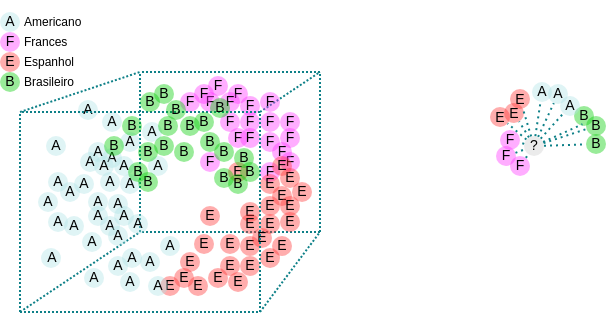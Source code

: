<mxfile version="13.2.4" type="github"><diagram id="2ZQNlAUr70-kz5bOGIMm" name="Page-1"><mxGraphModel dx="110" dy="57" grid="1" gridSize="10" guides="1" tooltips="1" connect="1" arrows="1" fold="1" page="1" pageScale="1" pageWidth="827" pageHeight="1169" math="0" shadow="0"><root><mxCell id="0"/><mxCell id="1" parent="0"/><mxCell id="beLQoFpHvcCpqRJfeAT5-1" value="" style="endArrow=none;dashed=1;html=1;jumpSize=11;fillColor=#b0e3e6;strokeColor=#0e8088;dashPattern=1 1;strokeWidth=1;" edge="1" parent="1"><mxGeometry width="50" height="50" relative="1" as="geometry"><mxPoint x="110" y="150" as="sourcePoint"/><mxPoint x="110" y="70" as="targetPoint"/></mxGeometry></mxCell><mxCell id="beLQoFpHvcCpqRJfeAT5-2" value="" style="endArrow=none;dashed=1;html=1;jumpSize=11;fillColor=#b0e3e6;strokeColor=#0e8088;dashPattern=1 1;strokeWidth=1;" edge="1" parent="1"><mxGeometry width="50" height="50" relative="1" as="geometry"><mxPoint x="50" y="190" as="sourcePoint"/><mxPoint x="170" y="190" as="targetPoint"/></mxGeometry></mxCell><mxCell id="beLQoFpHvcCpqRJfeAT5-3" value="" style="endArrow=none;dashed=1;html=1;jumpSize=11;fillColor=#b0e3e6;strokeColor=#0e8088;dashPattern=1 1;strokeWidth=1;" edge="1" parent="1"><mxGeometry width="50" height="50" relative="1" as="geometry"><mxPoint x="50" y="190" as="sourcePoint"/><mxPoint x="110" y="150" as="targetPoint"/></mxGeometry></mxCell><mxCell id="beLQoFpHvcCpqRJfeAT5-4" value="" style="endArrow=none;dashed=1;html=1;jumpSize=11;fillColor=#b0e3e6;strokeColor=#0e8088;dashPattern=1 1;strokeWidth=1;" edge="1" parent="1"><mxGeometry width="50" height="50" relative="1" as="geometry"><mxPoint x="50" y="90" as="sourcePoint"/><mxPoint x="110" y="70" as="targetPoint"/></mxGeometry></mxCell><mxCell id="beLQoFpHvcCpqRJfeAT5-5" value="" style="endArrow=none;dashed=1;html=1;jumpSize=11;fillColor=#b0e3e6;strokeColor=#0e8088;dashPattern=1 1;strokeWidth=1;" edge="1" parent="1"><mxGeometry width="50" height="50" relative="1" as="geometry"><mxPoint x="200" y="70" as="sourcePoint"/><mxPoint x="110" y="70" as="targetPoint"/></mxGeometry></mxCell><mxCell id="beLQoFpHvcCpqRJfeAT5-6" value="" style="endArrow=none;dashed=1;html=1;jumpSize=11;fillColor=#b0e3e6;strokeColor=#0e8088;dashPattern=1 1;" edge="1" parent="1"><mxGeometry width="50" height="50" relative="1" as="geometry"><mxPoint x="170" y="90" as="sourcePoint"/><mxPoint x="200" y="70" as="targetPoint"/></mxGeometry></mxCell><mxCell id="beLQoFpHvcCpqRJfeAT5-7" value="" style="endArrow=none;dashed=1;html=1;jumpSize=11;fillColor=#b0e3e6;strokeColor=#0e8088;dashPattern=1 1;strokeWidth=1;" edge="1" parent="1"><mxGeometry width="50" height="50" relative="1" as="geometry"><mxPoint x="200" y="150" as="sourcePoint"/><mxPoint x="110" y="150" as="targetPoint"/></mxGeometry></mxCell><mxCell id="beLQoFpHvcCpqRJfeAT5-8" value="" style="endArrow=none;dashed=1;html=1;jumpSize=11;fillColor=#b0e3e6;strokeColor=#0e8088;dashPattern=1 1;strokeWidth=1;" edge="1" parent="1"><mxGeometry width="50" height="50" relative="1" as="geometry"><mxPoint x="170" y="190" as="sourcePoint"/><mxPoint x="200" y="150" as="targetPoint"/></mxGeometry></mxCell><mxCell id="beLQoFpHvcCpqRJfeAT5-9" value="&lt;p style=&quot;text-align: justify ; font-size: 7px&quot;&gt;A&lt;/p&gt;" style="ellipse;whiteSpace=wrap;html=1;aspect=fixed;fillColor=#b0e3e6;strokeColor=none;opacity=40;align=center;horizontal=1;" vertex="1" parent="1"><mxGeometry x="40" y="40" width="10" height="10" as="geometry"/></mxCell><mxCell id="beLQoFpHvcCpqRJfeAT5-10" value="&lt;font style=&quot;font-size: 7px;&quot;&gt;F&lt;/font&gt;" style="ellipse;whiteSpace=wrap;html=1;aspect=fixed;fillColor=#FF33FF;strokeColor=none;opacity=40;horizontal=1;verticalAlign=middle;fontSize=7;" vertex="1" parent="1"><mxGeometry x="40" y="50" width="10" height="10" as="geometry"/></mxCell><mxCell id="beLQoFpHvcCpqRJfeAT5-11" value="&lt;font style=&quot;font-size: 7px;&quot;&gt;E&lt;/font&gt;" style="ellipse;whiteSpace=wrap;html=1;aspect=fixed;fillColor=#FF3333;strokeColor=none;opacity=40;verticalAlign=middle;horizontal=1;fontSize=7;" vertex="1" parent="1"><mxGeometry x="40" y="60" width="10" height="10" as="geometry"/></mxCell><mxCell id="beLQoFpHvcCpqRJfeAT5-12" value="B" style="ellipse;whiteSpace=wrap;html=1;aspect=fixed;fillColor=#00CC00;strokeColor=none;opacity=40;fontSize=7;" vertex="1" parent="1"><mxGeometry x="40" y="70" width="10" height="10" as="geometry"/></mxCell><mxCell id="beLQoFpHvcCpqRJfeAT5-13" value="Americano" style="text;html=1;strokeColor=none;fillColor=none;align=left;verticalAlign=middle;whiteSpace=wrap;rounded=0;opacity=40;fontSize=6;" vertex="1" parent="1"><mxGeometry x="50" y="40" width="37" height="10" as="geometry"/></mxCell><mxCell id="beLQoFpHvcCpqRJfeAT5-14" value="Frances" style="text;html=1;strokeColor=none;fillColor=none;align=left;verticalAlign=middle;whiteSpace=wrap;rounded=0;opacity=40;fontSize=6;" vertex="1" parent="1"><mxGeometry x="50" y="50" width="28" height="10" as="geometry"/></mxCell><mxCell id="beLQoFpHvcCpqRJfeAT5-15" value="Espanhol" style="text;html=1;strokeColor=none;fillColor=none;align=left;verticalAlign=middle;whiteSpace=wrap;rounded=0;opacity=40;fontSize=6;" vertex="1" parent="1"><mxGeometry x="50" y="60" width="31" height="10" as="geometry"/></mxCell><mxCell id="beLQoFpHvcCpqRJfeAT5-16" value="Brasileiro" style="text;html=1;strokeColor=none;fillColor=none;align=left;verticalAlign=middle;whiteSpace=wrap;rounded=0;opacity=40;fontSize=6;" vertex="1" parent="1"><mxGeometry x="50" y="70" width="40" height="10" as="geometry"/></mxCell><mxCell id="beLQoFpHvcCpqRJfeAT5-17" value="&lt;p style=&quot;text-align: justify ; font-size: 7px&quot;&gt;A&lt;/p&gt;" style="ellipse;whiteSpace=wrap;html=1;aspect=fixed;fillColor=#b0e3e6;strokeColor=none;opacity=40;align=center;horizontal=1;" vertex="1" parent="1"><mxGeometry x="64" y="140" width="10" height="10" as="geometry"/></mxCell><mxCell id="beLQoFpHvcCpqRJfeAT5-18" value="&lt;p style=&quot;text-align: justify ; font-size: 7px&quot;&gt;A&lt;/p&gt;" style="ellipse;whiteSpace=wrap;html=1;aspect=fixed;fillColor=#b0e3e6;strokeColor=none;opacity=40;align=center;horizontal=1;" vertex="1" parent="1"><mxGeometry x="64" y="120" width="10" height="10" as="geometry"/></mxCell><mxCell id="beLQoFpHvcCpqRJfeAT5-19" value="&lt;p style=&quot;text-align: justify ; font-size: 7px&quot;&gt;A&lt;/p&gt;" style="ellipse;whiteSpace=wrap;html=1;aspect=fixed;fillColor=#b0e3e6;strokeColor=none;opacity=40;align=center;horizontal=1;" vertex="1" parent="1"><mxGeometry x="81" y="150" width="10" height="10" as="geometry"/></mxCell><mxCell id="beLQoFpHvcCpqRJfeAT5-20" value="&lt;p style=&quot;text-align: justify ; font-size: 7px&quot;&gt;A&lt;/p&gt;" style="ellipse;whiteSpace=wrap;html=1;aspect=fixed;fillColor=#b0e3e6;strokeColor=none;opacity=40;align=center;horizontal=1;" vertex="1" parent="1"><mxGeometry x="80" y="110" width="10" height="10" as="geometry"/></mxCell><mxCell id="beLQoFpHvcCpqRJfeAT5-21" value="&lt;p style=&quot;text-align: justify ; font-size: 7px&quot;&gt;A&lt;/p&gt;" style="ellipse;whiteSpace=wrap;html=1;aspect=fixed;fillColor=#b0e3e6;strokeColor=none;opacity=40;align=center;horizontal=1;" vertex="1" parent="1"><mxGeometry x="90" y="120" width="10" height="10" as="geometry"/></mxCell><mxCell id="beLQoFpHvcCpqRJfeAT5-22" value="&lt;p style=&quot;text-align: justify ; font-size: 7px&quot;&gt;A&lt;/p&gt;" style="ellipse;whiteSpace=wrap;html=1;aspect=fixed;fillColor=#b0e3e6;strokeColor=none;opacity=40;align=center;horizontal=1;" vertex="1" parent="1"><mxGeometry x="104" y="141" width="10" height="10" as="geometry"/></mxCell><mxCell id="beLQoFpHvcCpqRJfeAT5-23" value="&lt;p style=&quot;text-align: justify ; font-size: 7px&quot;&gt;A&lt;/p&gt;" style="ellipse;whiteSpace=wrap;html=1;aspect=fixed;fillColor=#b0e3e6;strokeColor=none;opacity=40;align=center;horizontal=1;" vertex="1" parent="1"><mxGeometry x="110" y="160" width="10" height="10" as="geometry"/></mxCell><mxCell id="beLQoFpHvcCpqRJfeAT5-24" value="&lt;p style=&quot;text-align: justify ; font-size: 7px&quot;&gt;A&lt;/p&gt;" style="ellipse;whiteSpace=wrap;html=1;aspect=fixed;fillColor=#b0e3e6;strokeColor=none;opacity=40;align=center;horizontal=1;" vertex="1" parent="1"><mxGeometry x="91" y="90" width="10" height="10" as="geometry"/></mxCell><mxCell id="beLQoFpHvcCpqRJfeAT5-25" value="&lt;font style=&quot;font-size: 7px;&quot;&gt;F&lt;/font&gt;" style="ellipse;whiteSpace=wrap;html=1;aspect=fixed;fillColor=#FF33FF;strokeColor=none;opacity=40;horizontal=1;verticalAlign=middle;fontSize=7;" vertex="1" parent="1"><mxGeometry x="180" y="90" width="10" height="10" as="geometry"/></mxCell><mxCell id="beLQoFpHvcCpqRJfeAT5-26" value="&lt;font style=&quot;font-size: 7px;&quot;&gt;F&lt;/font&gt;" style="ellipse;whiteSpace=wrap;html=1;aspect=fixed;fillColor=#FF33FF;strokeColor=none;opacity=40;horizontal=1;verticalAlign=middle;fontSize=7;" vertex="1" parent="1"><mxGeometry x="170" y="100" width="10" height="10" as="geometry"/></mxCell><mxCell id="beLQoFpHvcCpqRJfeAT5-27" value="&lt;font style=&quot;font-size: 7px;&quot;&gt;F&lt;/font&gt;" style="ellipse;whiteSpace=wrap;html=1;aspect=fixed;fillColor=#FF33FF;strokeColor=none;opacity=40;horizontal=1;verticalAlign=middle;fontSize=7;" vertex="1" parent="1"><mxGeometry x="180" y="110" width="10" height="10" as="geometry"/></mxCell><mxCell id="beLQoFpHvcCpqRJfeAT5-28" value="&lt;font style=&quot;font-size: 7px;&quot;&gt;F&lt;/font&gt;" style="ellipse;whiteSpace=wrap;html=1;aspect=fixed;fillColor=#FF33FF;strokeColor=none;opacity=40;horizontal=1;verticalAlign=middle;fontSize=7;" vertex="1" parent="1"><mxGeometry x="170" y="80" width="10" height="10" as="geometry"/></mxCell><mxCell id="beLQoFpHvcCpqRJfeAT5-29" value="&lt;font style=&quot;font-size: 7px;&quot;&gt;F&lt;/font&gt;" style="ellipse;whiteSpace=wrap;html=1;aspect=fixed;fillColor=#FF33FF;strokeColor=none;opacity=40;horizontal=1;verticalAlign=middle;fontSize=7;" vertex="1" parent="1"><mxGeometry x="150" y="90" width="10" height="10" as="geometry"/></mxCell><mxCell id="beLQoFpHvcCpqRJfeAT5-30" value="&lt;font style=&quot;font-size: 7px;&quot;&gt;F&lt;/font&gt;" style="ellipse;whiteSpace=wrap;html=1;aspect=fixed;fillColor=#FF33FF;strokeColor=none;opacity=40;horizontal=1;verticalAlign=middle;fontSize=7;" vertex="1" parent="1"><mxGeometry x="144" y="72" width="10" height="10" as="geometry"/></mxCell><mxCell id="beLQoFpHvcCpqRJfeAT5-31" value="&lt;font style=&quot;font-size: 7px;&quot;&gt;F&lt;/font&gt;" style="ellipse;whiteSpace=wrap;html=1;aspect=fixed;fillColor=#FF33FF;strokeColor=none;opacity=40;horizontal=1;verticalAlign=middle;fontSize=7;" vertex="1" parent="1"><mxGeometry x="130" y="80" width="10" height="10" as="geometry"/></mxCell><mxCell id="beLQoFpHvcCpqRJfeAT5-32" value="&lt;font style=&quot;font-size: 7px;&quot;&gt;F&lt;/font&gt;" style="ellipse;whiteSpace=wrap;html=1;aspect=fixed;fillColor=#FF33FF;strokeColor=none;opacity=40;horizontal=1;verticalAlign=middle;fontSize=7;" vertex="1" parent="1"><mxGeometry x="154" y="76" width="10" height="10" as="geometry"/></mxCell><mxCell id="beLQoFpHvcCpqRJfeAT5-33" value="&lt;font style=&quot;font-size: 7px;&quot;&gt;F&lt;/font&gt;" style="ellipse;whiteSpace=wrap;html=1;aspect=fixed;fillColor=#FF33FF;strokeColor=none;opacity=40;horizontal=1;verticalAlign=middle;fontSize=7;" vertex="1" parent="1"><mxGeometry x="140" y="110" width="10" height="10" as="geometry"/></mxCell><mxCell id="beLQoFpHvcCpqRJfeAT5-34" value="&lt;p style=&quot;text-align: justify ; font-size: 7px&quot;&gt;A&lt;/p&gt;" style="ellipse;whiteSpace=wrap;html=1;aspect=fixed;fillColor=#b0e3e6;strokeColor=none;opacity=40;align=center;horizontal=1;" vertex="1" parent="1"><mxGeometry x="77" y="121" width="10" height="10" as="geometry"/></mxCell><mxCell id="beLQoFpHvcCpqRJfeAT5-35" value="&lt;p style=&quot;text-align: justify ; font-size: 7px&quot;&gt;A&lt;/p&gt;" style="ellipse;whiteSpace=wrap;html=1;aspect=fixed;fillColor=#b0e3e6;strokeColor=none;opacity=40;align=center;horizontal=1;" vertex="1" parent="1"><mxGeometry x="70" y="125" width="10" height="10" as="geometry"/></mxCell><mxCell id="beLQoFpHvcCpqRJfeAT5-36" value="&lt;p style=&quot;text-align: justify ; font-size: 7px&quot;&gt;A&lt;/p&gt;" style="ellipse;whiteSpace=wrap;html=1;aspect=fixed;fillColor=#b0e3e6;strokeColor=none;opacity=40;align=center;horizontal=1;" vertex="1" parent="1"><mxGeometry x="84" y="130" width="10" height="10" as="geometry"/></mxCell><mxCell id="beLQoFpHvcCpqRJfeAT5-37" value="&lt;p style=&quot;text-align: justify ; font-size: 7px&quot;&gt;A&lt;/p&gt;" style="ellipse;whiteSpace=wrap;html=1;aspect=fixed;fillColor=#b0e3e6;strokeColor=none;opacity=40;align=center;horizontal=1;" vertex="1" parent="1"><mxGeometry x="91" y="108" width="10" height="10" as="geometry"/></mxCell><mxCell id="beLQoFpHvcCpqRJfeAT5-38" value="&lt;p style=&quot;text-align: justify ; font-size: 7px&quot;&gt;A&lt;/p&gt;" style="ellipse;whiteSpace=wrap;html=1;aspect=fixed;fillColor=#b0e3e6;strokeColor=none;opacity=40;align=center;horizontal=1;" vertex="1" parent="1"><mxGeometry x="63" y="102" width="10" height="10" as="geometry"/></mxCell><mxCell id="beLQoFpHvcCpqRJfeAT5-39" value="&lt;p style=&quot;text-align: justify ; font-size: 7px&quot;&gt;A&lt;/p&gt;" style="ellipse;whiteSpace=wrap;html=1;aspect=fixed;fillColor=#b0e3e6;strokeColor=none;opacity=40;align=center;horizontal=1;" vertex="1" parent="1"><mxGeometry x="79" y="84" width="10" height="10" as="geometry"/></mxCell><mxCell id="beLQoFpHvcCpqRJfeAT5-40" value="&lt;p style=&quot;text-align: justify ; font-size: 7px&quot;&gt;A&lt;/p&gt;" style="ellipse;whiteSpace=wrap;html=1;aspect=fixed;fillColor=#b0e3e6;strokeColor=none;opacity=40;align=center;horizontal=1;" vertex="1" parent="1"><mxGeometry x="72" y="142" width="10" height="10" as="geometry"/></mxCell><mxCell id="beLQoFpHvcCpqRJfeAT5-41" value="&lt;p style=&quot;text-align: justify ; font-size: 7px&quot;&gt;A&lt;/p&gt;" style="ellipse;whiteSpace=wrap;html=1;aspect=fixed;fillColor=#b0e3e6;strokeColor=none;opacity=40;align=center;horizontal=1;" vertex="1" parent="1"><mxGeometry x="82" y="168" width="10" height="10" as="geometry"/></mxCell><mxCell id="beLQoFpHvcCpqRJfeAT5-42" value="&lt;p style=&quot;text-align: justify ; font-size: 7px&quot;&gt;A&lt;/p&gt;" style="ellipse;whiteSpace=wrap;html=1;aspect=fixed;fillColor=#b0e3e6;strokeColor=none;opacity=40;align=center;horizontal=1;" vertex="1" parent="1"><mxGeometry x="90" y="142" width="10" height="10" as="geometry"/></mxCell><mxCell id="beLQoFpHvcCpqRJfeAT5-43" value="&lt;p style=&quot;text-align: justify ; font-size: 7px&quot;&gt;A&lt;/p&gt;" style="ellipse;whiteSpace=wrap;html=1;aspect=fixed;fillColor=#b0e3e6;strokeColor=none;opacity=40;align=center;horizontal=1;" vertex="1" parent="1"><mxGeometry x="94" y="131" width="10" height="10" as="geometry"/></mxCell><mxCell id="beLQoFpHvcCpqRJfeAT5-44" value="&lt;p style=&quot;text-align: justify ; font-size: 7px&quot;&gt;A&lt;/p&gt;" style="ellipse;whiteSpace=wrap;html=1;aspect=fixed;fillColor=#b0e3e6;strokeColor=none;opacity=40;align=center;horizontal=1;" vertex="1" parent="1"><mxGeometry x="120" y="152" width="10" height="10" as="geometry"/></mxCell><mxCell id="beLQoFpHvcCpqRJfeAT5-45" value="&lt;p style=&quot;text-align: justify ; font-size: 7px&quot;&gt;A&lt;/p&gt;" style="ellipse;whiteSpace=wrap;html=1;aspect=fixed;fillColor=#b0e3e6;strokeColor=none;opacity=40;align=center;horizontal=1;" vertex="1" parent="1"><mxGeometry x="101" y="158" width="10" height="10" as="geometry"/></mxCell><mxCell id="beLQoFpHvcCpqRJfeAT5-46" value="&lt;p style=&quot;text-align: justify ; font-size: 7px&quot;&gt;A&lt;/p&gt;" style="ellipse;whiteSpace=wrap;html=1;aspect=fixed;fillColor=#b0e3e6;strokeColor=none;opacity=40;align=center;horizontal=1;" vertex="1" parent="1"><mxGeometry x="100" y="170" width="10" height="10" as="geometry"/></mxCell><mxCell id="beLQoFpHvcCpqRJfeAT5-47" value="&lt;p style=&quot;text-align: justify ; font-size: 7px&quot;&gt;A&lt;/p&gt;" style="ellipse;whiteSpace=wrap;html=1;aspect=fixed;fillColor=#b0e3e6;strokeColor=none;opacity=40;align=center;horizontal=1;" vertex="1" parent="1"><mxGeometry x="60.5" y="158" width="10" height="10" as="geometry"/></mxCell><mxCell id="beLQoFpHvcCpqRJfeAT5-48" value="&lt;font style=&quot;font-size: 7px;&quot;&gt;F&lt;/font&gt;" style="ellipse;whiteSpace=wrap;html=1;aspect=fixed;fillColor=#FF33FF;strokeColor=none;opacity=40;horizontal=1;verticalAlign=middle;fontSize=7;" vertex="1" parent="1"><mxGeometry x="150" y="80" width="10" height="10" as="geometry"/></mxCell><mxCell id="beLQoFpHvcCpqRJfeAT5-49" value="&lt;font style=&quot;font-size: 7px;&quot;&gt;F&lt;/font&gt;" style="ellipse;whiteSpace=wrap;html=1;aspect=fixed;fillColor=#FF33FF;strokeColor=none;opacity=40;horizontal=1;verticalAlign=middle;fontSize=7;" vertex="1" parent="1"><mxGeometry x="160" y="82" width="10" height="10" as="geometry"/></mxCell><mxCell id="beLQoFpHvcCpqRJfeAT5-50" value="&lt;font style=&quot;font-size: 7px;&quot;&gt;F&lt;/font&gt;" style="ellipse;whiteSpace=wrap;html=1;aspect=fixed;fillColor=#FF33FF;strokeColor=none;opacity=40;horizontal=1;verticalAlign=middle;fontSize=7;" vertex="1" parent="1"><mxGeometry x="170" y="90" width="10" height="10" as="geometry"/></mxCell><mxCell id="beLQoFpHvcCpqRJfeAT5-51" value="&lt;font style=&quot;font-size: 7px;&quot;&gt;F&lt;/font&gt;" style="ellipse;whiteSpace=wrap;html=1;aspect=fixed;fillColor=#FF33FF;strokeColor=none;opacity=40;horizontal=1;verticalAlign=middle;fontSize=7;" vertex="1" parent="1"><mxGeometry x="160" y="90" width="10" height="10" as="geometry"/></mxCell><mxCell id="beLQoFpHvcCpqRJfeAT5-52" value="&lt;font style=&quot;font-size: 7px;&quot;&gt;F&lt;/font&gt;" style="ellipse;whiteSpace=wrap;html=1;aspect=fixed;fillColor=#FF33FF;strokeColor=none;opacity=40;horizontal=1;verticalAlign=middle;fontSize=7;" vertex="1" parent="1"><mxGeometry x="180" y="98" width="10" height="10" as="geometry"/></mxCell><mxCell id="beLQoFpHvcCpqRJfeAT5-53" value="&lt;font style=&quot;font-size: 7px;&quot;&gt;F&lt;/font&gt;" style="ellipse;whiteSpace=wrap;html=1;aspect=fixed;fillColor=#FF33FF;strokeColor=none;opacity=40;horizontal=1;verticalAlign=middle;fontSize=7;" vertex="1" parent="1"><mxGeometry x="154" y="98" width="10" height="10" as="geometry"/></mxCell><mxCell id="beLQoFpHvcCpqRJfeAT5-54" value="&lt;font style=&quot;font-size: 7px;&quot;&gt;F&lt;/font&gt;" style="ellipse;whiteSpace=wrap;html=1;aspect=fixed;fillColor=#FF33FF;strokeColor=none;opacity=40;horizontal=1;verticalAlign=middle;fontSize=7;" vertex="1" parent="1"><mxGeometry x="160" y="98" width="10" height="10" as="geometry"/></mxCell><mxCell id="beLQoFpHvcCpqRJfeAT5-55" value="&lt;font style=&quot;font-size: 7px;&quot;&gt;F&lt;/font&gt;" style="ellipse;whiteSpace=wrap;html=1;aspect=fixed;fillColor=#FF33FF;strokeColor=none;opacity=40;horizontal=1;verticalAlign=middle;fontSize=7;" vertex="1" parent="1"><mxGeometry x="176" y="105" width="10" height="10" as="geometry"/></mxCell><mxCell id="beLQoFpHvcCpqRJfeAT5-56" value="&lt;font style=&quot;font-size: 7px;&quot;&gt;F&lt;/font&gt;" style="ellipse;whiteSpace=wrap;html=1;aspect=fixed;fillColor=#FF33FF;strokeColor=none;opacity=40;horizontal=1;verticalAlign=middle;fontSize=7;" vertex="1" parent="1"><mxGeometry x="170" y="115" width="10" height="10" as="geometry"/></mxCell><mxCell id="beLQoFpHvcCpqRJfeAT5-57" value="&lt;font style=&quot;font-size: 7px;&quot;&gt;F&lt;/font&gt;" style="ellipse;whiteSpace=wrap;html=1;aspect=fixed;fillColor=#FF33FF;strokeColor=none;opacity=40;horizontal=1;verticalAlign=middle;fontSize=7;" vertex="1" parent="1"><mxGeometry x="140" y="80" width="10" height="10" as="geometry"/></mxCell><mxCell id="beLQoFpHvcCpqRJfeAT5-58" value="&lt;font style=&quot;font-size: 7px;&quot;&gt;F&lt;/font&gt;" style="ellipse;whiteSpace=wrap;html=1;aspect=fixed;fillColor=#FF33FF;strokeColor=none;opacity=40;horizontal=1;verticalAlign=middle;fontSize=7;" vertex="1" parent="1"><mxGeometry x="137" y="76" width="10" height="10" as="geometry"/></mxCell><mxCell id="beLQoFpHvcCpqRJfeAT5-59" value="" style="endArrow=none;dashed=1;html=1;jumpSize=11;fillColor=#b0e3e6;strokeColor=#0e8088;dashPattern=1 1;strokeWidth=1;" edge="1" parent="1"><mxGeometry width="50" height="50" relative="1" as="geometry"><mxPoint x="200" y="150" as="sourcePoint"/><mxPoint x="200" y="70" as="targetPoint"/></mxGeometry></mxCell><mxCell id="beLQoFpHvcCpqRJfeAT5-60" value="" style="endArrow=none;dashed=1;html=1;jumpSize=11;fillColor=#b0e3e6;strokeColor=#0e8088;dashPattern=1 1;strokeWidth=1;" edge="1" parent="1"><mxGeometry width="50" height="50" relative="1" as="geometry"><mxPoint x="50" y="190" as="sourcePoint"/><mxPoint x="50" y="90" as="targetPoint"/></mxGeometry></mxCell><mxCell id="beLQoFpHvcCpqRJfeAT5-61" value="&lt;p style=&quot;text-align: justify ; font-size: 7px&quot;&gt;A&lt;/p&gt;" style="ellipse;whiteSpace=wrap;html=1;aspect=fixed;fillColor=#b0e3e6;strokeColor=none;opacity=40;align=center;horizontal=1;" vertex="1" parent="1"><mxGeometry x="84" y="105" width="10" height="10" as="geometry"/></mxCell><mxCell id="beLQoFpHvcCpqRJfeAT5-62" value="&lt;p style=&quot;text-align: justify ; font-size: 7px&quot;&gt;A&lt;/p&gt;" style="ellipse;whiteSpace=wrap;html=1;aspect=fixed;fillColor=#b0e3e6;strokeColor=none;opacity=40;align=center;horizontal=1;" vertex="1" parent="1"><mxGeometry x="100" y="121" width="10" height="10" as="geometry"/></mxCell><mxCell id="beLQoFpHvcCpqRJfeAT5-63" value="&lt;p style=&quot;text-align: justify ; font-size: 7px&quot;&gt;A&lt;/p&gt;" style="ellipse;whiteSpace=wrap;html=1;aspect=fixed;fillColor=#b0e3e6;strokeColor=none;opacity=40;align=center;horizontal=1;" vertex="1" parent="1"><mxGeometry x="97" y="137" width="10" height="10" as="geometry"/></mxCell><mxCell id="beLQoFpHvcCpqRJfeAT5-64" value="&lt;p style=&quot;text-align: justify ; font-size: 7px&quot;&gt;A&lt;/p&gt;" style="ellipse;whiteSpace=wrap;html=1;aspect=fixed;fillColor=#b0e3e6;strokeColor=none;opacity=40;align=center;horizontal=1;" vertex="1" parent="1"><mxGeometry x="84" y="137" width="10" height="10" as="geometry"/></mxCell><mxCell id="beLQoFpHvcCpqRJfeAT5-65" value="&lt;font style=&quot;font-size: 7px;&quot;&gt;E&lt;/font&gt;" style="ellipse;whiteSpace=wrap;html=1;aspect=fixed;fillColor=#FF3333;strokeColor=none;opacity=40;verticalAlign=middle;horizontal=1;fontSize=7;" vertex="1" parent="1"><mxGeometry x="180" y="118" width="10" height="10" as="geometry"/></mxCell><mxCell id="beLQoFpHvcCpqRJfeAT5-66" value="&lt;font style=&quot;font-size: 7px;&quot;&gt;E&lt;/font&gt;" style="ellipse;whiteSpace=wrap;html=1;aspect=fixed;fillColor=#FF3333;strokeColor=none;opacity=40;verticalAlign=middle;horizontal=1;fontSize=7;" vertex="1" parent="1"><mxGeometry x="176" y="112" width="10" height="10" as="geometry"/></mxCell><mxCell id="beLQoFpHvcCpqRJfeAT5-67" value="&lt;font style=&quot;font-size: 7px;&quot;&gt;E&lt;/font&gt;" style="ellipse;whiteSpace=wrap;html=1;aspect=fixed;fillColor=#FF3333;strokeColor=none;opacity=40;verticalAlign=middle;horizontal=1;fontSize=7;" vertex="1" parent="1"><mxGeometry x="176" y="127" width="10" height="10" as="geometry"/></mxCell><mxCell id="beLQoFpHvcCpqRJfeAT5-68" value="&lt;font style=&quot;font-size: 7px;&quot;&gt;E&lt;/font&gt;" style="ellipse;whiteSpace=wrap;html=1;aspect=fixed;fillColor=#FF3333;strokeColor=none;opacity=40;verticalAlign=middle;horizontal=1;fontSize=7;" vertex="1" parent="1"><mxGeometry x="170" y="121" width="10" height="10" as="geometry"/></mxCell><mxCell id="beLQoFpHvcCpqRJfeAT5-69" value="&lt;font style=&quot;font-size: 7px;&quot;&gt;E&lt;/font&gt;" style="ellipse;whiteSpace=wrap;html=1;aspect=fixed;fillColor=#FF3333;strokeColor=none;opacity=40;verticalAlign=middle;horizontal=1;fontSize=7;" vertex="1" parent="1"><mxGeometry x="170" y="132" width="10" height="10" as="geometry"/></mxCell><mxCell id="beLQoFpHvcCpqRJfeAT5-70" value="&lt;font style=&quot;font-size: 7px;&quot;&gt;E&lt;/font&gt;" style="ellipse;whiteSpace=wrap;html=1;aspect=fixed;fillColor=#FF3333;strokeColor=none;opacity=40;verticalAlign=middle;horizontal=1;fontSize=7;" vertex="1" parent="1"><mxGeometry x="160" y="135" width="10" height="10" as="geometry"/></mxCell><mxCell id="beLQoFpHvcCpqRJfeAT5-71" value="&lt;font style=&quot;font-size: 7px;&quot;&gt;E&lt;/font&gt;" style="ellipse;whiteSpace=wrap;html=1;aspect=fixed;fillColor=#FF3333;strokeColor=none;opacity=40;verticalAlign=middle;horizontal=1;fontSize=7;" vertex="1" parent="1"><mxGeometry x="186" y="125" width="10" height="10" as="geometry"/></mxCell><mxCell id="beLQoFpHvcCpqRJfeAT5-72" value="&lt;font style=&quot;font-size: 7px;&quot;&gt;E&lt;/font&gt;" style="ellipse;whiteSpace=wrap;html=1;aspect=fixed;fillColor=#FF3333;strokeColor=none;opacity=40;verticalAlign=middle;horizontal=1;fontSize=7;" vertex="1" parent="1"><mxGeometry x="180" y="132" width="10" height="10" as="geometry"/></mxCell><mxCell id="beLQoFpHvcCpqRJfeAT5-73" value="&lt;font style=&quot;font-size: 7px;&quot;&gt;E&lt;/font&gt;" style="ellipse;whiteSpace=wrap;html=1;aspect=fixed;fillColor=#FF3333;strokeColor=none;opacity=40;verticalAlign=middle;horizontal=1;fontSize=7;" vertex="1" parent="1"><mxGeometry x="154" y="170" width="10" height="10" as="geometry"/></mxCell><mxCell id="beLQoFpHvcCpqRJfeAT5-74" value="&lt;font style=&quot;font-size: 7px;&quot;&gt;E&lt;/font&gt;" style="ellipse;whiteSpace=wrap;html=1;aspect=fixed;fillColor=#FF3333;strokeColor=none;opacity=40;verticalAlign=middle;horizontal=1;fontSize=7;" vertex="1" parent="1"><mxGeometry x="150" y="151" width="10" height="10" as="geometry"/></mxCell><mxCell id="beLQoFpHvcCpqRJfeAT5-75" value="&lt;font style=&quot;font-size: 7px;&quot;&gt;E&lt;/font&gt;" style="ellipse;whiteSpace=wrap;html=1;aspect=fixed;fillColor=#FF3333;strokeColor=none;opacity=40;verticalAlign=middle;horizontal=1;fontSize=7;" vertex="1" parent="1"><mxGeometry x="176" y="152" width="10" height="10" as="geometry"/></mxCell><mxCell id="beLQoFpHvcCpqRJfeAT5-76" value="&lt;font style=&quot;font-size: 7px;&quot;&gt;E&lt;/font&gt;" style="ellipse;whiteSpace=wrap;html=1;aspect=fixed;fillColor=#FF3333;strokeColor=none;opacity=40;verticalAlign=middle;horizontal=1;fontSize=7;" vertex="1" parent="1"><mxGeometry x="170" y="158" width="10" height="10" as="geometry"/></mxCell><mxCell id="beLQoFpHvcCpqRJfeAT5-77" value="&lt;font style=&quot;font-size: 7px;&quot;&gt;E&lt;/font&gt;" style="ellipse;whiteSpace=wrap;html=1;aspect=fixed;fillColor=#FF3333;strokeColor=none;opacity=40;verticalAlign=middle;horizontal=1;fontSize=7;" vertex="1" parent="1"><mxGeometry x="170" y="141" width="10" height="10" as="geometry"/></mxCell><mxCell id="beLQoFpHvcCpqRJfeAT5-78" value="&lt;font style=&quot;font-size: 7px;&quot;&gt;E&lt;/font&gt;" style="ellipse;whiteSpace=wrap;html=1;aspect=fixed;fillColor=#FF3333;strokeColor=none;opacity=40;verticalAlign=middle;horizontal=1;fontSize=7;" vertex="1" parent="1"><mxGeometry x="180" y="140" width="10" height="10" as="geometry"/></mxCell><mxCell id="beLQoFpHvcCpqRJfeAT5-79" value="&lt;font style=&quot;font-size: 7px;&quot;&gt;E&lt;/font&gt;" style="ellipse;whiteSpace=wrap;html=1;aspect=fixed;fillColor=#FF3333;strokeColor=none;opacity=40;verticalAlign=middle;horizontal=1;fontSize=7;" vertex="1" parent="1"><mxGeometry x="160" y="141" width="10" height="10" as="geometry"/></mxCell><mxCell id="beLQoFpHvcCpqRJfeAT5-80" value="&lt;font style=&quot;font-size: 7px;&quot;&gt;E&lt;/font&gt;" style="ellipse;whiteSpace=wrap;html=1;aspect=fixed;fillColor=#FF3333;strokeColor=none;opacity=40;verticalAlign=middle;horizontal=1;fontSize=7;" vertex="1" parent="1"><mxGeometry x="160" y="152" width="10" height="10" as="geometry"/></mxCell><mxCell id="beLQoFpHvcCpqRJfeAT5-81" value="&lt;font style=&quot;font-size: 7px;&quot;&gt;E&lt;/font&gt;" style="ellipse;whiteSpace=wrap;html=1;aspect=fixed;fillColor=#FF3333;strokeColor=none;opacity=40;verticalAlign=middle;horizontal=1;fontSize=7;" vertex="1" parent="1"><mxGeometry x="160" y="162" width="10" height="10" as="geometry"/></mxCell><mxCell id="beLQoFpHvcCpqRJfeAT5-82" value="&lt;font style=&quot;font-size: 7px;&quot;&gt;E&lt;/font&gt;" style="ellipse;whiteSpace=wrap;html=1;aspect=fixed;fillColor=#FF3333;strokeColor=none;opacity=40;verticalAlign=middle;horizontal=1;fontSize=7;" vertex="1" parent="1"><mxGeometry x="166" y="148" width="10" height="10" as="geometry"/></mxCell><mxCell id="beLQoFpHvcCpqRJfeAT5-83" value="&lt;font style=&quot;font-size: 7px;&quot;&gt;E&lt;/font&gt;" style="ellipse;whiteSpace=wrap;html=1;aspect=fixed;fillColor=#FF3333;strokeColor=none;opacity=40;verticalAlign=middle;horizontal=1;fontSize=7;" vertex="1" parent="1"><mxGeometry x="150" y="162" width="10" height="10" as="geometry"/></mxCell><mxCell id="beLQoFpHvcCpqRJfeAT5-84" value="&lt;font style=&quot;font-size: 7px;&quot;&gt;E&lt;/font&gt;" style="ellipse;whiteSpace=wrap;html=1;aspect=fixed;fillColor=#FF3333;strokeColor=none;opacity=40;verticalAlign=middle;horizontal=1;fontSize=7;" vertex="1" parent="1"><mxGeometry x="144" y="168" width="10" height="10" as="geometry"/></mxCell><mxCell id="beLQoFpHvcCpqRJfeAT5-85" value="" style="endArrow=none;dashed=1;html=1;jumpSize=11;fillColor=#b0e3e6;strokeColor=#0e8088;dashPattern=1 1;strokeWidth=1;" edge="1" parent="1"><mxGeometry width="50" height="50" relative="1" as="geometry"><mxPoint x="170" y="190" as="sourcePoint"/><mxPoint x="170" y="90" as="targetPoint"/></mxGeometry></mxCell><mxCell id="beLQoFpHvcCpqRJfeAT5-86" value="&lt;font style=&quot;font-size: 7px;&quot;&gt;E&lt;/font&gt;" style="ellipse;whiteSpace=wrap;html=1;aspect=fixed;fillColor=#FF3333;strokeColor=none;opacity=40;verticalAlign=middle;horizontal=1;fontSize=7;" vertex="1" parent="1"><mxGeometry x="130" y="160" width="10" height="10" as="geometry"/></mxCell><mxCell id="beLQoFpHvcCpqRJfeAT5-87" value="&lt;font style=&quot;font-size: 7px;&quot;&gt;E&lt;/font&gt;" style="ellipse;whiteSpace=wrap;html=1;aspect=fixed;fillColor=#FF3333;strokeColor=none;opacity=40;verticalAlign=middle;horizontal=1;fontSize=7;" vertex="1" parent="1"><mxGeometry x="137" y="151" width="10" height="10" as="geometry"/></mxCell><mxCell id="beLQoFpHvcCpqRJfeAT5-88" value="&lt;font style=&quot;font-size: 7px;&quot;&gt;E&lt;/font&gt;" style="ellipse;whiteSpace=wrap;html=1;aspect=fixed;fillColor=#FF3333;strokeColor=none;opacity=40;verticalAlign=middle;horizontal=1;fontSize=7;" vertex="1" parent="1"><mxGeometry x="134" y="172" width="10" height="10" as="geometry"/></mxCell><mxCell id="beLQoFpHvcCpqRJfeAT5-89" value="&lt;font style=&quot;font-size: 7px;&quot;&gt;E&lt;/font&gt;" style="ellipse;whiteSpace=wrap;html=1;aspect=fixed;fillColor=#FF3333;strokeColor=none;opacity=40;verticalAlign=middle;horizontal=1;fontSize=7;" vertex="1" parent="1"><mxGeometry x="120" y="172" width="10" height="10" as="geometry"/></mxCell><mxCell id="beLQoFpHvcCpqRJfeAT5-90" value="&lt;font style=&quot;font-size: 7px;&quot;&gt;E&lt;/font&gt;" style="ellipse;whiteSpace=wrap;html=1;aspect=fixed;fillColor=#FF3333;strokeColor=none;opacity=40;verticalAlign=middle;horizontal=1;fontSize=7;" vertex="1" parent="1"><mxGeometry x="127" y="168" width="10" height="10" as="geometry"/></mxCell><mxCell id="beLQoFpHvcCpqRJfeAT5-91" value="&lt;font style=&quot;font-size: 7px;&quot;&gt;E&lt;/font&gt;" style="ellipse;whiteSpace=wrap;html=1;aspect=fixed;fillColor=#FF3333;strokeColor=none;opacity=40;verticalAlign=middle;horizontal=1;fontSize=7;" vertex="1" parent="1"><mxGeometry x="154" y="115" width="10" height="10" as="geometry"/></mxCell><mxCell id="beLQoFpHvcCpqRJfeAT5-92" value="&lt;font style=&quot;font-size: 7px;&quot;&gt;E&lt;/font&gt;" style="ellipse;whiteSpace=wrap;html=1;aspect=fixed;fillColor=#FF3333;strokeColor=none;opacity=40;verticalAlign=middle;horizontal=1;fontSize=7;" vertex="1" parent="1"><mxGeometry x="140" y="137" width="10" height="10" as="geometry"/></mxCell><mxCell id="beLQoFpHvcCpqRJfeAT5-93" value="&lt;p style=&quot;text-align: justify ; font-size: 7px&quot;&gt;A&lt;/p&gt;" style="ellipse;whiteSpace=wrap;html=1;aspect=fixed;fillColor=#b0e3e6;strokeColor=none;opacity=40;align=center;horizontal=1;" vertex="1" parent="1"><mxGeometry x="97" y="112" width="10" height="10" as="geometry"/></mxCell><mxCell id="beLQoFpHvcCpqRJfeAT5-94" value="&lt;p style=&quot;text-align: justify ; font-size: 7px&quot;&gt;A&lt;/p&gt;" style="ellipse;whiteSpace=wrap;html=1;aspect=fixed;fillColor=#b0e3e6;strokeColor=none;opacity=40;align=center;horizontal=1;" vertex="1" parent="1"><mxGeometry x="87" y="112" width="10" height="10" as="geometry"/></mxCell><mxCell id="beLQoFpHvcCpqRJfeAT5-95" value="&lt;p style=&quot;text-align: justify ; font-size: 7px&quot;&gt;A&lt;/p&gt;" style="ellipse;whiteSpace=wrap;html=1;aspect=fixed;fillColor=#b0e3e6;strokeColor=none;opacity=40;align=center;horizontal=1;" vertex="1" parent="1"><mxGeometry x="114" y="112" width="10" height="10" as="geometry"/></mxCell><mxCell id="beLQoFpHvcCpqRJfeAT5-96" value="" style="endArrow=none;html=1;jumpSize=11;fillColor=#b0e3e6;strokeColor=#0e8088;dashed=1;dashPattern=1 1;" edge="1" parent="1"><mxGeometry width="50" height="50" relative="1" as="geometry"><mxPoint x="170" y="90" as="sourcePoint"/><mxPoint x="50" y="90" as="targetPoint"/></mxGeometry></mxCell><mxCell id="beLQoFpHvcCpqRJfeAT5-97" value="&lt;p style=&quot;text-align: justify ; font-size: 7px&quot;&gt;A&lt;/p&gt;" style="ellipse;whiteSpace=wrap;html=1;aspect=fixed;fillColor=#b0e3e6;strokeColor=none;opacity=40;align=center;horizontal=1;" vertex="1" parent="1"><mxGeometry x="59" y="130" width="10" height="10" as="geometry"/></mxCell><mxCell id="beLQoFpHvcCpqRJfeAT5-98" value="&lt;p style=&quot;text-align: justify ; font-size: 7px&quot;&gt;A&lt;/p&gt;" style="ellipse;whiteSpace=wrap;html=1;aspect=fixed;fillColor=#b0e3e6;strokeColor=none;opacity=40;align=center;horizontal=1;" vertex="1" parent="1"><mxGeometry x="94" y="162" width="10" height="10" as="geometry"/></mxCell><mxCell id="beLQoFpHvcCpqRJfeAT5-99" value="&lt;p style=&quot;text-align: justify ; font-size: 7px&quot;&gt;A&lt;/p&gt;" style="ellipse;whiteSpace=wrap;html=1;aspect=fixed;fillColor=#b0e3e6;strokeColor=none;opacity=40;align=center;horizontal=1;" vertex="1" parent="1"><mxGeometry x="111" y="95" width="10" height="10" as="geometry"/></mxCell><mxCell id="beLQoFpHvcCpqRJfeAT5-100" value="&lt;p style=&quot;text-align: justify ; font-size: 7px&quot;&gt;A&lt;/p&gt;" style="ellipse;whiteSpace=wrap;html=1;aspect=fixed;fillColor=#b0e3e6;strokeColor=none;opacity=40;align=center;horizontal=1;" vertex="1" parent="1"><mxGeometry x="100" y="100" width="10" height="10" as="geometry"/></mxCell><mxCell id="beLQoFpHvcCpqRJfeAT5-101" value="&lt;p style=&quot;text-align: justify ; font-size: 7px&quot;&gt;A&lt;/p&gt;" style="ellipse;whiteSpace=wrap;html=1;aspect=fixed;fillColor=#b0e3e6;strokeColor=none;opacity=40;align=center;horizontal=1;" vertex="1" parent="1"><mxGeometry x="94" y="147" width="10" height="10" as="geometry"/></mxCell><mxCell id="beLQoFpHvcCpqRJfeAT5-102" value="&lt;p style=&quot;text-align: justify ; font-size: 7px&quot;&gt;A&lt;/p&gt;" style="ellipse;whiteSpace=wrap;html=1;aspect=fixed;fillColor=#b0e3e6;strokeColor=none;opacity=40;align=center;horizontal=1;" vertex="1" parent="1"><mxGeometry x="114" y="172" width="10" height="10" as="geometry"/></mxCell><mxCell id="beLQoFpHvcCpqRJfeAT5-103" value="B" style="ellipse;whiteSpace=wrap;html=1;aspect=fixed;fillColor=#00CC00;strokeColor=none;opacity=40;fontSize=7;" vertex="1" parent="1"><mxGeometry x="117" y="76" width="10" height="10" as="geometry"/></mxCell><mxCell id="beLQoFpHvcCpqRJfeAT5-104" value="B" style="ellipse;whiteSpace=wrap;html=1;aspect=fixed;fillColor=#00CC00;strokeColor=none;opacity=40;fontSize=7;" vertex="1" parent="1"><mxGeometry x="123" y="84" width="10" height="10" as="geometry"/></mxCell><mxCell id="beLQoFpHvcCpqRJfeAT5-105" value="B" style="ellipse;whiteSpace=wrap;html=1;aspect=fixed;fillColor=#00CC00;strokeColor=none;opacity=40;fontSize=7;" vertex="1" parent="1"><mxGeometry x="119" y="92" width="10" height="10" as="geometry"/></mxCell><mxCell id="beLQoFpHvcCpqRJfeAT5-106" value="B" style="ellipse;whiteSpace=wrap;html=1;aspect=fixed;fillColor=#00CC00;strokeColor=none;opacity=40;fontSize=7;" vertex="1" parent="1"><mxGeometry x="137" y="90" width="10" height="10" as="geometry"/></mxCell><mxCell id="beLQoFpHvcCpqRJfeAT5-107" value="B" style="ellipse;whiteSpace=wrap;html=1;aspect=fixed;fillColor=#00CC00;strokeColor=none;opacity=40;fontSize=7;" vertex="1" parent="1"><mxGeometry x="140" y="100" width="10" height="10" as="geometry"/></mxCell><mxCell id="beLQoFpHvcCpqRJfeAT5-108" value="B" style="ellipse;whiteSpace=wrap;html=1;aspect=fixed;fillColor=#00CC00;strokeColor=none;opacity=40;fontSize=7;" vertex="1" parent="1"><mxGeometry x="147" y="105" width="10" height="10" as="geometry"/></mxCell><mxCell id="beLQoFpHvcCpqRJfeAT5-109" value="B" style="ellipse;whiteSpace=wrap;html=1;aspect=fixed;fillColor=#00CC00;strokeColor=none;opacity=40;fontSize=7;" vertex="1" parent="1"><mxGeometry x="109" y="105" width="10" height="10" as="geometry"/></mxCell><mxCell id="beLQoFpHvcCpqRJfeAT5-110" value="B" style="ellipse;whiteSpace=wrap;html=1;aspect=fixed;fillColor=#00CC00;strokeColor=none;opacity=40;fontSize=7;" vertex="1" parent="1"><mxGeometry x="157" y="108" width="10" height="10" as="geometry"/></mxCell><mxCell id="beLQoFpHvcCpqRJfeAT5-111" value="B" style="ellipse;whiteSpace=wrap;html=1;aspect=fixed;fillColor=#00CC00;strokeColor=none;opacity=40;fontSize=7;" vertex="1" parent="1"><mxGeometry x="147" y="118" width="10" height="10" as="geometry"/></mxCell><mxCell id="beLQoFpHvcCpqRJfeAT5-112" value="B" style="ellipse;whiteSpace=wrap;html=1;aspect=fixed;fillColor=#00CC00;strokeColor=none;opacity=40;fontSize=7;" vertex="1" parent="1"><mxGeometry x="109" y="120" width="10" height="10" as="geometry"/></mxCell><mxCell id="beLQoFpHvcCpqRJfeAT5-113" value="B" style="ellipse;whiteSpace=wrap;html=1;aspect=fixed;fillColor=#00CC00;strokeColor=none;opacity=40;fontSize=7;" vertex="1" parent="1"><mxGeometry x="101" y="92" width="10" height="10" as="geometry"/></mxCell><mxCell id="beLQoFpHvcCpqRJfeAT5-114" value="B" style="ellipse;whiteSpace=wrap;html=1;aspect=fixed;fillColor=#00CC00;strokeColor=none;opacity=40;fontSize=7;" vertex="1" parent="1"><mxGeometry x="127" y="105" width="10" height="10" as="geometry"/></mxCell><mxCell id="beLQoFpHvcCpqRJfeAT5-115" value="B" style="ellipse;whiteSpace=wrap;html=1;aspect=fixed;fillColor=#00CC00;strokeColor=none;opacity=40;fontSize=7;" vertex="1" parent="1"><mxGeometry x="130" y="92" width="10" height="10" as="geometry"/></mxCell><mxCell id="beLQoFpHvcCpqRJfeAT5-116" value="B" style="ellipse;whiteSpace=wrap;html=1;aspect=fixed;fillColor=#00CC00;strokeColor=none;opacity=40;fontSize=7;" vertex="1" parent="1"><mxGeometry x="110" y="80" width="10" height="10" as="geometry"/></mxCell><mxCell id="beLQoFpHvcCpqRJfeAT5-117" value="B" style="ellipse;whiteSpace=wrap;html=1;aspect=fixed;fillColor=#00CC00;strokeColor=none;opacity=40;fontSize=7;" vertex="1" parent="1"><mxGeometry x="160" y="115" width="10" height="10" as="geometry"/></mxCell><mxCell id="beLQoFpHvcCpqRJfeAT5-118" value="B" style="ellipse;whiteSpace=wrap;html=1;aspect=fixed;fillColor=#00CC00;strokeColor=none;opacity=40;fontSize=7;" vertex="1" parent="1"><mxGeometry x="117" y="102" width="10" height="10" as="geometry"/></mxCell><mxCell id="beLQoFpHvcCpqRJfeAT5-119" value="B" style="ellipse;whiteSpace=wrap;html=1;aspect=fixed;fillColor=#00CC00;strokeColor=none;opacity=40;fontSize=7;" vertex="1" parent="1"><mxGeometry x="154" y="121" width="10" height="10" as="geometry"/></mxCell><mxCell id="beLQoFpHvcCpqRJfeAT5-120" value="B" style="ellipse;whiteSpace=wrap;html=1;aspect=fixed;fillColor=#00CC00;strokeColor=none;opacity=40;fontSize=7;" vertex="1" parent="1"><mxGeometry x="104" y="115" width="10" height="10" as="geometry"/></mxCell><mxCell id="beLQoFpHvcCpqRJfeAT5-121" value="B" style="ellipse;whiteSpace=wrap;html=1;aspect=fixed;fillColor=#00CC00;strokeColor=none;opacity=40;fontSize=7;" vertex="1" parent="1"><mxGeometry x="92" y="102" width="10" height="10" as="geometry"/></mxCell><mxCell id="beLQoFpHvcCpqRJfeAT5-122" value="B" style="ellipse;whiteSpace=wrap;html=1;aspect=fixed;fillColor=#00CC00;strokeColor=none;opacity=40;fontSize=7;" vertex="1" parent="1"><mxGeometry x="145" y="83" width="10" height="10" as="geometry"/></mxCell><mxCell id="beLQoFpHvcCpqRJfeAT5-123" value="&lt;span style=&quot;color: rgba(0 , 0 , 0 , 0) ; font-family: monospace ; font-size: 0px&quot;&gt;%3CmxGraphModel%3E%3Croot%3E%3CmxCell%20id%3D%220%22%2F%3E%3CmxCell%20id%3D%221%22%20parent%3D%220%22%2F%3E%3CmxCell%20id%3D%222%22%20value%3D%22%26lt%3Bp%20style%3D%26quot%3Btext-align%3A%20justify%20%3B%20font-size%3A%207px%26quot%3B%26gt%3BA%26lt%3B%2Fp%26gt%3B%22%20style%3D%22ellipse%3BwhiteSpace%3Dwrap%3Bhtml%3D1%3Baspect%3Dfixed%3BfillColor%3D%23b0e3e6%3BstrokeColor%3Dnone%3Bopacity%3D40%3Balign%3Dcenter%3Bhorizontal%3D1%3B%22%20vertex%3D%221%22%20parent%3D%221%22%3E%3CmxGeometry%20x%3D%2240%22%20y%3D%2240%22%20width%3D%2210%22%20height%3D%2210%22%20as%3D%22geometry%22%2F%3E%3C%2FmxCell%3E%3C%2Froot%3E%3C%2FmxGraphModel%3E&lt;/span&gt;" style="text;html=1;align=center;verticalAlign=middle;resizable=0;points=[];autosize=1;" vertex="1" parent="1"><mxGeometry x="273" y="103" width="20" height="20" as="geometry"/></mxCell><mxCell id="beLQoFpHvcCpqRJfeAT5-124" value="&lt;p style=&quot;text-align: justify ; font-size: 7px&quot;&gt;?&lt;/p&gt;" style="ellipse;whiteSpace=wrap;html=1;aspect=fixed;fillColor=#CCCCCC;strokeColor=none;opacity=40;align=center;horizontal=1;" vertex="1" parent="1"><mxGeometry x="302" y="102" width="10" height="10" as="geometry"/></mxCell><mxCell id="beLQoFpHvcCpqRJfeAT5-126" value="&lt;p style=&quot;text-align: justify ; font-size: 7px&quot;&gt;A&lt;/p&gt;" style="ellipse;whiteSpace=wrap;html=1;aspect=fixed;fillColor=#b0e3e6;strokeColor=none;opacity=40;align=center;horizontal=1;" vertex="1" parent="1"><mxGeometry x="314" y="76" width="10" height="10" as="geometry"/></mxCell><mxCell id="beLQoFpHvcCpqRJfeAT5-127" value="&lt;font style=&quot;font-size: 7px;&quot;&gt;F&lt;/font&gt;" style="ellipse;whiteSpace=wrap;html=1;aspect=fixed;fillColor=#FF33FF;strokeColor=none;opacity=40;horizontal=1;verticalAlign=middle;fontSize=7;" vertex="1" parent="1"><mxGeometry x="290" y="99" width="10" height="10" as="geometry"/></mxCell><mxCell id="beLQoFpHvcCpqRJfeAT5-128" value="&lt;font style=&quot;font-size: 7px;&quot;&gt;E&lt;/font&gt;" style="ellipse;whiteSpace=wrap;html=1;aspect=fixed;fillColor=#FF3333;strokeColor=none;opacity=40;verticalAlign=middle;horizontal=1;fontSize=7;" vertex="1" parent="1"><mxGeometry x="285" y="87.5" width="10" height="10" as="geometry"/></mxCell><mxCell id="beLQoFpHvcCpqRJfeAT5-129" value="B" style="ellipse;whiteSpace=wrap;html=1;aspect=fixed;fillColor=#00CC00;strokeColor=none;opacity=40;fontSize=7;" vertex="1" parent="1"><mxGeometry x="327" y="87" width="10" height="10" as="geometry"/></mxCell><mxCell id="beLQoFpHvcCpqRJfeAT5-130" value="&lt;font style=&quot;font-size: 7px;&quot;&gt;E&lt;/font&gt;" style="ellipse;whiteSpace=wrap;html=1;aspect=fixed;fillColor=#FF3333;strokeColor=none;opacity=40;verticalAlign=middle;horizontal=1;fontSize=7;" vertex="1" parent="1"><mxGeometry x="295" y="78.5" width="10" height="10" as="geometry"/></mxCell><mxCell id="beLQoFpHvcCpqRJfeAT5-131" value="&lt;font style=&quot;font-size: 7px;&quot;&gt;E&lt;/font&gt;" style="ellipse;whiteSpace=wrap;html=1;aspect=fixed;fillColor=#FF3333;strokeColor=none;opacity=40;verticalAlign=middle;horizontal=1;fontSize=7;" vertex="1" parent="1"><mxGeometry x="292" y="85.5" width="10" height="10" as="geometry"/></mxCell><mxCell id="beLQoFpHvcCpqRJfeAT5-132" value="&lt;p style=&quot;text-align: justify ; font-size: 7px&quot;&gt;A&lt;/p&gt;" style="ellipse;whiteSpace=wrap;html=1;aspect=fixed;fillColor=#b0e3e6;strokeColor=none;opacity=40;align=center;horizontal=1;" vertex="1" parent="1"><mxGeometry x="306" y="75" width="10" height="10" as="geometry"/></mxCell><mxCell id="beLQoFpHvcCpqRJfeAT5-133" value="&lt;p style=&quot;text-align: justify ; font-size: 7px&quot;&gt;A&lt;/p&gt;" style="ellipse;whiteSpace=wrap;html=1;aspect=fixed;fillColor=#b0e3e6;strokeColor=none;opacity=40;align=center;horizontal=1;" vertex="1" parent="1"><mxGeometry x="320" y="82" width="10" height="10" as="geometry"/></mxCell><mxCell id="beLQoFpHvcCpqRJfeAT5-134" value="B" style="ellipse;whiteSpace=wrap;html=1;aspect=fixed;fillColor=#00CC00;strokeColor=none;opacity=40;fontSize=7;" vertex="1" parent="1"><mxGeometry x="333" y="92" width="10" height="10" as="geometry"/></mxCell><mxCell id="beLQoFpHvcCpqRJfeAT5-136" value="" style="endArrow=none;html=1;jumpSize=0;fillColor=#b0e3e6;strokeColor=#0e8088;strokeWidth=1;endSize=4;startSize=4;dashed=1;dashPattern=1 2;" edge="1" parent="1" source="beLQoFpHvcCpqRJfeAT5-124" target="beLQoFpHvcCpqRJfeAT5-126"><mxGeometry width="50" height="50" relative="1" as="geometry"><mxPoint x="360" y="141" as="sourcePoint"/><mxPoint x="270" y="141" as="targetPoint"/></mxGeometry></mxCell><mxCell id="beLQoFpHvcCpqRJfeAT5-137" value="" style="endArrow=none;html=1;jumpSize=0;fillColor=#b0e3e6;strokeColor=#0e8088;strokeWidth=1;endSize=4;startSize=4;dashed=1;dashPattern=1 2;" edge="1" parent="1" source="beLQoFpHvcCpqRJfeAT5-124" target="beLQoFpHvcCpqRJfeAT5-134"><mxGeometry width="50" height="50" relative="1" as="geometry"><mxPoint x="326.161" y="117.351" as="sourcePoint"/><mxPoint x="319.853" y="101.644" as="targetPoint"/></mxGeometry></mxCell><mxCell id="beLQoFpHvcCpqRJfeAT5-138" value="" style="endArrow=none;html=1;jumpSize=0;fillColor=#b0e3e6;strokeColor=#0e8088;strokeWidth=1;endSize=4;startSize=4;dashed=1;dashPattern=1 2;" edge="1" parent="1" source="beLQoFpHvcCpqRJfeAT5-124" target="beLQoFpHvcCpqRJfeAT5-131"><mxGeometry width="50" height="50" relative="1" as="geometry"><mxPoint x="330.399" y="117.613" as="sourcePoint"/><mxPoint x="336.599" y="106.386" as="targetPoint"/></mxGeometry></mxCell><mxCell id="beLQoFpHvcCpqRJfeAT5-139" value="" style="endArrow=none;html=1;jumpSize=0;fillColor=#b0e3e6;strokeColor=#0e8088;strokeWidth=1;endSize=4;startSize=4;dashed=1;dashPattern=1 2;" edge="1" parent="1" source="beLQoFpHvcCpqRJfeAT5-124" target="beLQoFpHvcCpqRJfeAT5-127"><mxGeometry width="50" height="50" relative="1" as="geometry"><mxPoint x="323.49" y="119.841" as="sourcePoint"/><mxPoint x="309.511" y="113.156" as="targetPoint"/></mxGeometry></mxCell><mxCell id="beLQoFpHvcCpqRJfeAT5-140" value="" style="endArrow=none;html=1;jumpSize=0;fillColor=#b0e3e6;strokeColor=#0e8088;strokeWidth=1;endSize=4;startSize=4;dashed=1;dashPattern=1 2;" edge="1" parent="1" source="beLQoFpHvcCpqRJfeAT5-124" target="beLQoFpHvcCpqRJfeAT5-130"><mxGeometry width="50" height="50" relative="1" as="geometry"><mxPoint x="333.49" y="129.841" as="sourcePoint"/><mxPoint x="319.511" y="123.156" as="targetPoint"/></mxGeometry></mxCell><mxCell id="beLQoFpHvcCpqRJfeAT5-141" value="" style="endArrow=none;html=1;jumpSize=0;fillColor=#b0e3e6;strokeColor=#0e8088;strokeWidth=1;endSize=4;startSize=4;dashed=1;dashPattern=1 2;" edge="1" parent="1" source="beLQoFpHvcCpqRJfeAT5-124" target="beLQoFpHvcCpqRJfeAT5-128"><mxGeometry width="50" height="50" relative="1" as="geometry"><mxPoint x="343.49" y="139.841" as="sourcePoint"/><mxPoint x="329.511" y="133.156" as="targetPoint"/></mxGeometry></mxCell><mxCell id="beLQoFpHvcCpqRJfeAT5-142" value="" style="endArrow=none;html=1;jumpSize=0;fillColor=#b0e3e6;strokeColor=#0e8088;strokeWidth=1;endSize=4;startSize=4;dashed=1;dashPattern=1 2;entryX=0.422;entryY=0.913;entryDx=0;entryDy=0;entryPerimeter=0;" edge="1" parent="1" source="beLQoFpHvcCpqRJfeAT5-124" target="beLQoFpHvcCpqRJfeAT5-129"><mxGeometry width="50" height="50" relative="1" as="geometry"><mxPoint x="353.49" y="149.841" as="sourcePoint"/><mxPoint x="339.511" y="143.156" as="targetPoint"/></mxGeometry></mxCell><mxCell id="beLQoFpHvcCpqRJfeAT5-143" value="" style="endArrow=none;html=1;jumpSize=0;fillColor=#b0e3e6;strokeColor=#0e8088;strokeWidth=1;endSize=4;startSize=4;dashed=1;dashPattern=1 2;" edge="1" parent="1" source="beLQoFpHvcCpqRJfeAT5-124" target="beLQoFpHvcCpqRJfeAT5-132"><mxGeometry width="50" height="50" relative="1" as="geometry"><mxPoint x="327.99" y="127.681" as="sourcePoint"/><mxPoint x="314.011" y="120.996" as="targetPoint"/></mxGeometry></mxCell><mxCell id="beLQoFpHvcCpqRJfeAT5-144" value="" style="endArrow=none;html=1;jumpSize=0;fillColor=#b0e3e6;strokeColor=#0e8088;strokeWidth=1;endSize=4;startSize=4;dashed=1;dashPattern=1 2;" edge="1" parent="1" source="beLQoFpHvcCpqRJfeAT5-124" target="beLQoFpHvcCpqRJfeAT5-133"><mxGeometry width="50" height="50" relative="1" as="geometry"><mxPoint x="347.98" y="113.681" as="sourcePoint"/><mxPoint x="334.001" y="106.996" as="targetPoint"/></mxGeometry></mxCell><mxCell id="beLQoFpHvcCpqRJfeAT5-145" value="&lt;font style=&quot;font-size: 7px;&quot;&gt;F&lt;/font&gt;" style="ellipse;whiteSpace=wrap;html=1;aspect=fixed;fillColor=#FF33FF;strokeColor=none;opacity=40;horizontal=1;verticalAlign=middle;fontSize=7;" vertex="1" parent="1"><mxGeometry x="288" y="107" width="10" height="10" as="geometry"/></mxCell><mxCell id="beLQoFpHvcCpqRJfeAT5-146" value="&lt;font style=&quot;font-size: 7px;&quot;&gt;F&lt;/font&gt;" style="ellipse;whiteSpace=wrap;html=1;aspect=fixed;fillColor=#FF33FF;strokeColor=none;opacity=40;horizontal=1;verticalAlign=middle;fontSize=7;" vertex="1" parent="1"><mxGeometry x="295" y="112" width="10" height="10" as="geometry"/></mxCell><mxCell id="beLQoFpHvcCpqRJfeAT5-147" value="" style="endArrow=none;html=1;jumpSize=0;fillColor=#b0e3e6;strokeColor=#0e8088;strokeWidth=1;endSize=4;startSize=4;dashed=1;dashPattern=1 2;" edge="1" parent="1" source="beLQoFpHvcCpqRJfeAT5-145" target="beLQoFpHvcCpqRJfeAT5-124"><mxGeometry width="50" height="50" relative="1" as="geometry"><mxPoint x="323.113" y="117.944" as="sourcePoint"/><mxPoint x="309.889" y="115.049" as="targetPoint"/></mxGeometry></mxCell><mxCell id="beLQoFpHvcCpqRJfeAT5-148" value="" style="endArrow=none;html=1;jumpSize=0;fillColor=#b0e3e6;strokeColor=#0e8088;strokeWidth=1;endSize=4;startSize=4;dashed=1;dashPattern=1 2;" edge="1" parent="1" source="beLQoFpHvcCpqRJfeAT5-146" target="beLQoFpHvcCpqRJfeAT5-124"><mxGeometry width="50" height="50" relative="1" as="geometry"><mxPoint x="333.113" y="127.944" as="sourcePoint"/><mxPoint x="319.889" y="125.049" as="targetPoint"/></mxGeometry></mxCell><mxCell id="beLQoFpHvcCpqRJfeAT5-149" value="B" style="ellipse;whiteSpace=wrap;html=1;aspect=fixed;fillColor=#00CC00;strokeColor=none;opacity=40;fontSize=7;" vertex="1" parent="1"><mxGeometry x="333" y="101" width="10" height="10" as="geometry"/></mxCell><mxCell id="beLQoFpHvcCpqRJfeAT5-151" value="" style="endArrow=none;html=1;jumpSize=0;fillColor=#b0e3e6;strokeColor=#0e8088;strokeWidth=1;endSize=4;startSize=4;dashed=1;dashPattern=1 2;" edge="1" parent="1" source="beLQoFpHvcCpqRJfeAT5-124" target="beLQoFpHvcCpqRJfeAT5-149"><mxGeometry width="50" height="50" relative="1" as="geometry"><mxPoint x="332.287" y="116.428" as="sourcePoint"/><mxPoint x="343.708" y="109.565" as="targetPoint"/></mxGeometry></mxCell></root></mxGraphModel></diagram></mxfile>